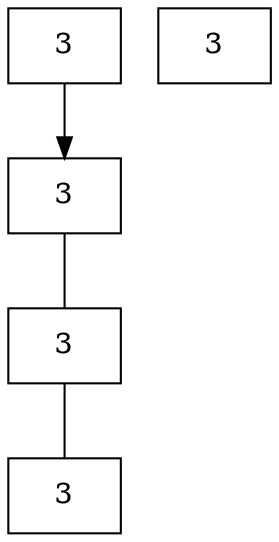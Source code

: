 digraph G {
    node [shape=box];

    i1[label = "3"];
    i21[label = "3"];
    i22[label = "3"];
    i23[label = "3"];
    i3[label = "3"];

    i1 -> i21;

    i21 -> i22 -> i23 [dir = none];

    i3;
}